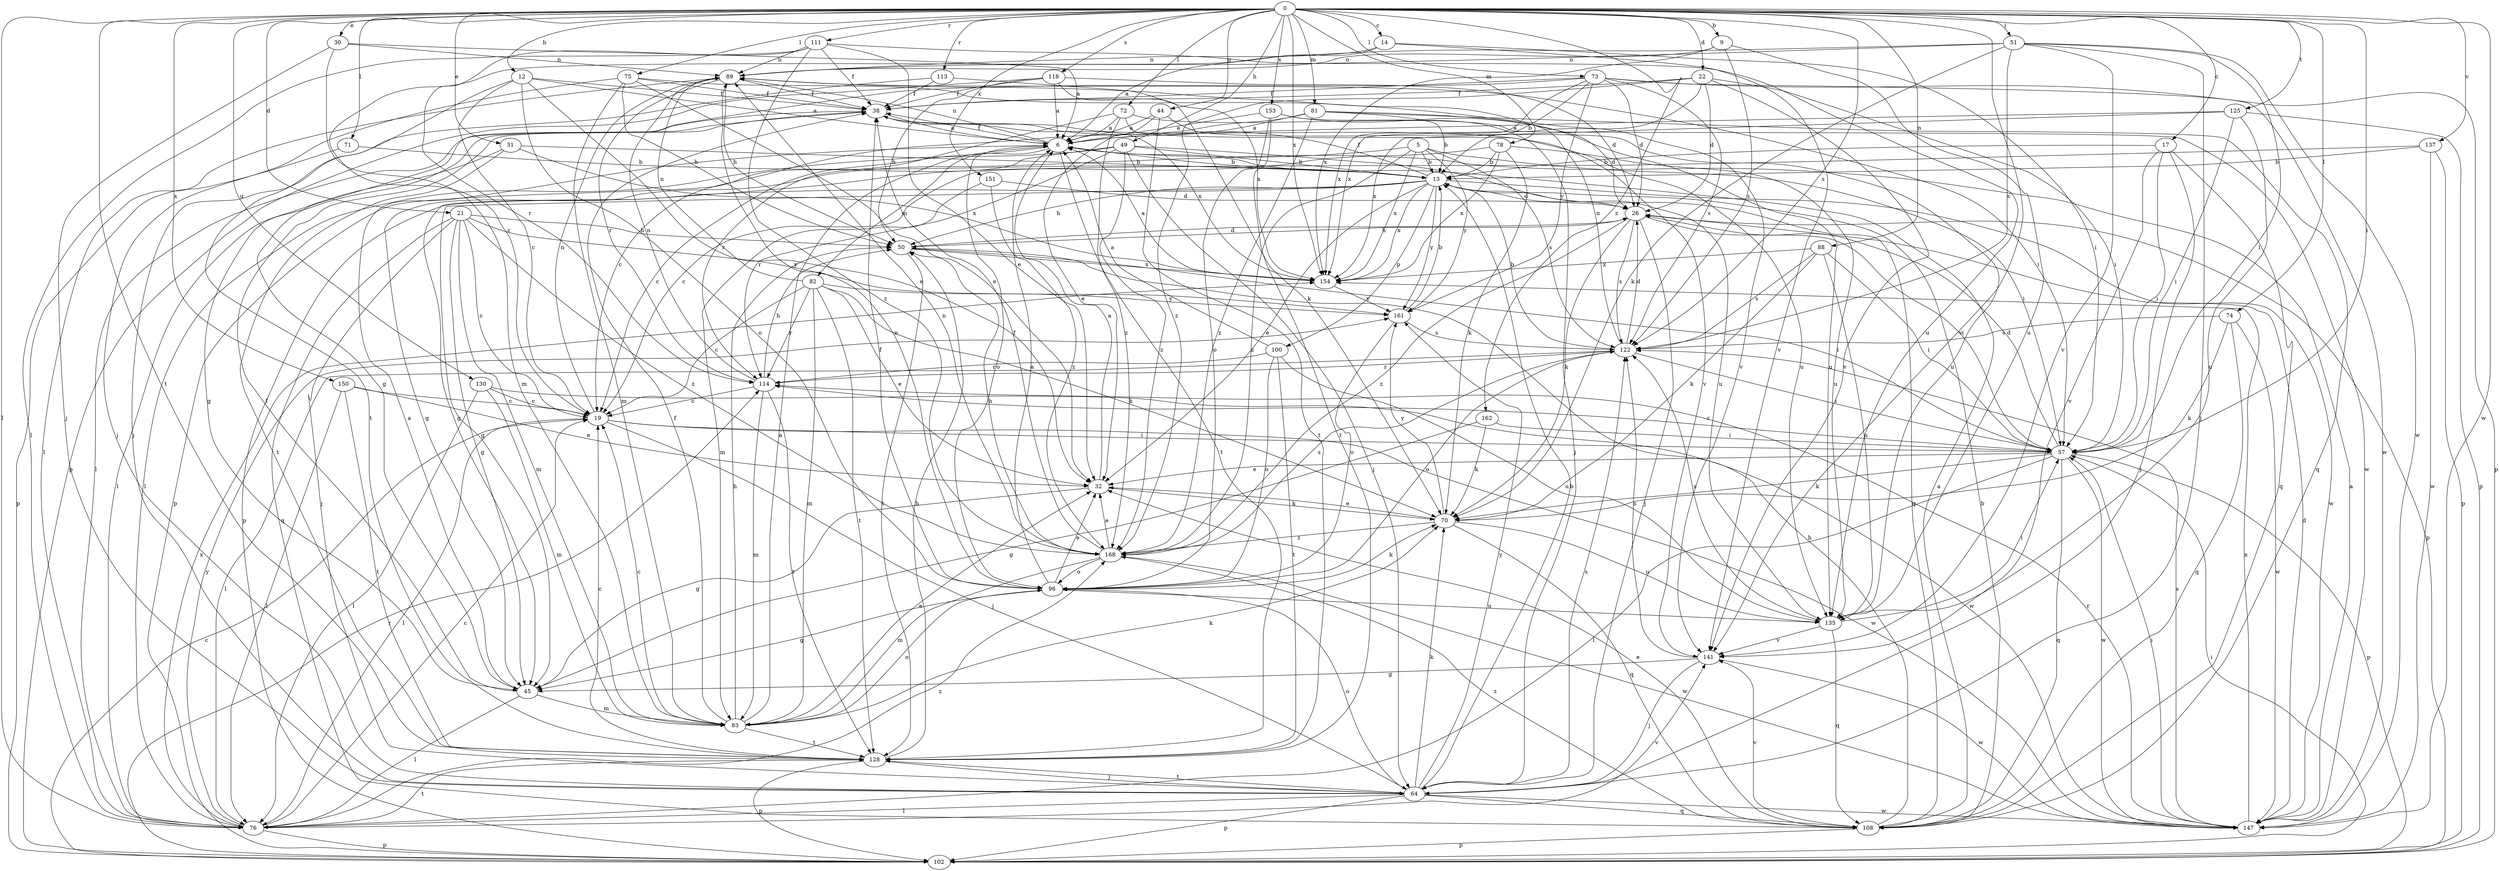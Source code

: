 strict digraph  {
0;
5;
6;
9;
12;
13;
14;
17;
19;
21;
22;
26;
30;
31;
32;
38;
44;
45;
49;
50;
51;
57;
64;
70;
71;
72;
73;
74;
75;
76;
78;
81;
82;
83;
88;
89;
96;
100;
102;
108;
111;
113;
114;
118;
122;
125;
128;
130;
135;
137;
141;
147;
150;
151;
153;
154;
161;
162;
168;
0 -> 9  [label=b];
0 -> 12  [label=b];
0 -> 14  [label=c];
0 -> 17  [label=c];
0 -> 21  [label=d];
0 -> 22  [label=d];
0 -> 30  [label=e];
0 -> 31  [label=e];
0 -> 44  [label=g];
0 -> 49  [label=h];
0 -> 51  [label=i];
0 -> 57  [label=i];
0 -> 71  [label=l];
0 -> 72  [label=l];
0 -> 73  [label=l];
0 -> 74  [label=l];
0 -> 75  [label=l];
0 -> 76  [label=l];
0 -> 78  [label=m];
0 -> 81  [label=m];
0 -> 88  [label=n];
0 -> 111  [label=r];
0 -> 113  [label=r];
0 -> 118  [label=s];
0 -> 122  [label=s];
0 -> 125  [label=t];
0 -> 128  [label=t];
0 -> 130  [label=u];
0 -> 137  [label=v];
0 -> 141  [label=v];
0 -> 147  [label=w];
0 -> 150  [label=x];
0 -> 151  [label=x];
0 -> 153  [label=x];
0 -> 154  [label=x];
0 -> 162  [label=z];
5 -> 13  [label=b];
5 -> 45  [label=g];
5 -> 57  [label=i];
5 -> 122  [label=s];
5 -> 154  [label=x];
5 -> 161  [label=y];
5 -> 168  [label=z];
6 -> 13  [label=b];
6 -> 19  [label=c];
6 -> 38  [label=f];
6 -> 82  [label=m];
6 -> 89  [label=n];
6 -> 96  [label=o];
6 -> 128  [label=t];
9 -> 89  [label=n];
9 -> 122  [label=s];
9 -> 135  [label=u];
9 -> 154  [label=x];
12 -> 6  [label=a];
12 -> 19  [label=c];
12 -> 32  [label=e];
12 -> 38  [label=f];
12 -> 96  [label=o];
12 -> 128  [label=t];
13 -> 26  [label=d];
13 -> 32  [label=e];
13 -> 38  [label=f];
13 -> 45  [label=g];
13 -> 50  [label=h];
13 -> 100  [label=p];
13 -> 102  [label=p];
13 -> 108  [label=q];
13 -> 147  [label=w];
13 -> 154  [label=x];
13 -> 161  [label=y];
14 -> 6  [label=a];
14 -> 57  [label=i];
14 -> 89  [label=n];
14 -> 141  [label=v];
17 -> 13  [label=b];
17 -> 57  [label=i];
17 -> 64  [label=j];
17 -> 108  [label=q];
17 -> 141  [label=v];
19 -> 57  [label=i];
19 -> 64  [label=j];
19 -> 76  [label=l];
19 -> 89  [label=n];
19 -> 147  [label=w];
21 -> 19  [label=c];
21 -> 45  [label=g];
21 -> 50  [label=h];
21 -> 64  [label=j];
21 -> 83  [label=m];
21 -> 108  [label=q];
21 -> 161  [label=y];
21 -> 168  [label=z];
22 -> 26  [label=d];
22 -> 38  [label=f];
22 -> 57  [label=i];
22 -> 141  [label=v];
22 -> 154  [label=x];
22 -> 168  [label=z];
26 -> 50  [label=h];
26 -> 57  [label=i];
26 -> 64  [label=j];
26 -> 70  [label=k];
26 -> 102  [label=p];
26 -> 122  [label=s];
26 -> 168  [label=z];
30 -> 6  [label=a];
30 -> 64  [label=j];
30 -> 83  [label=m];
30 -> 89  [label=n];
31 -> 13  [label=b];
31 -> 76  [label=l];
31 -> 128  [label=t];
31 -> 154  [label=x];
32 -> 6  [label=a];
32 -> 45  [label=g];
32 -> 70  [label=k];
38 -> 6  [label=a];
38 -> 45  [label=g];
38 -> 76  [label=l];
38 -> 135  [label=u];
38 -> 154  [label=x];
44 -> 6  [label=a];
44 -> 32  [label=e];
44 -> 128  [label=t];
44 -> 135  [label=u];
45 -> 6  [label=a];
45 -> 38  [label=f];
45 -> 76  [label=l];
45 -> 83  [label=m];
49 -> 13  [label=b];
49 -> 64  [label=j];
49 -> 76  [label=l];
49 -> 102  [label=p];
49 -> 114  [label=r];
49 -> 135  [label=u];
49 -> 168  [label=z];
50 -> 26  [label=d];
50 -> 57  [label=i];
50 -> 128  [label=t];
50 -> 154  [label=x];
51 -> 19  [label=c];
51 -> 57  [label=i];
51 -> 64  [label=j];
51 -> 70  [label=k];
51 -> 89  [label=n];
51 -> 122  [label=s];
51 -> 141  [label=v];
51 -> 147  [label=w];
57 -> 26  [label=d];
57 -> 32  [label=e];
57 -> 70  [label=k];
57 -> 76  [label=l];
57 -> 102  [label=p];
57 -> 108  [label=q];
57 -> 114  [label=r];
57 -> 147  [label=w];
64 -> 13  [label=b];
64 -> 70  [label=k];
64 -> 76  [label=l];
64 -> 96  [label=o];
64 -> 102  [label=p];
64 -> 108  [label=q];
64 -> 122  [label=s];
64 -> 128  [label=t];
64 -> 147  [label=w];
64 -> 161  [label=y];
70 -> 32  [label=e];
70 -> 108  [label=q];
70 -> 135  [label=u];
70 -> 161  [label=y];
70 -> 168  [label=z];
71 -> 13  [label=b];
71 -> 102  [label=p];
72 -> 6  [label=a];
72 -> 114  [label=r];
72 -> 141  [label=v];
72 -> 147  [label=w];
72 -> 168  [label=z];
73 -> 13  [label=b];
73 -> 26  [label=d];
73 -> 38  [label=f];
73 -> 45  [label=g];
73 -> 102  [label=p];
73 -> 122  [label=s];
73 -> 147  [label=w];
73 -> 154  [label=x];
73 -> 161  [label=y];
74 -> 70  [label=k];
74 -> 108  [label=q];
74 -> 122  [label=s];
74 -> 147  [label=w];
75 -> 32  [label=e];
75 -> 38  [label=f];
75 -> 50  [label=h];
75 -> 64  [label=j];
75 -> 83  [label=m];
75 -> 141  [label=v];
76 -> 19  [label=c];
76 -> 102  [label=p];
76 -> 128  [label=t];
76 -> 141  [label=v];
76 -> 154  [label=x];
76 -> 161  [label=y];
76 -> 168  [label=z];
78 -> 13  [label=b];
78 -> 45  [label=g];
78 -> 70  [label=k];
78 -> 135  [label=u];
78 -> 154  [label=x];
81 -> 6  [label=a];
81 -> 13  [label=b];
81 -> 19  [label=c];
81 -> 26  [label=d];
81 -> 108  [label=q];
81 -> 168  [label=z];
82 -> 19  [label=c];
82 -> 32  [label=e];
82 -> 70  [label=k];
82 -> 83  [label=m];
82 -> 89  [label=n];
82 -> 114  [label=r];
82 -> 128  [label=t];
82 -> 161  [label=y];
83 -> 6  [label=a];
83 -> 19  [label=c];
83 -> 32  [label=e];
83 -> 38  [label=f];
83 -> 50  [label=h];
83 -> 70  [label=k];
83 -> 96  [label=o];
83 -> 128  [label=t];
88 -> 57  [label=i];
88 -> 70  [label=k];
88 -> 122  [label=s];
88 -> 135  [label=u];
88 -> 154  [label=x];
89 -> 38  [label=f];
89 -> 50  [label=h];
89 -> 57  [label=i];
89 -> 76  [label=l];
89 -> 114  [label=r];
96 -> 6  [label=a];
96 -> 32  [label=e];
96 -> 38  [label=f];
96 -> 45  [label=g];
96 -> 70  [label=k];
96 -> 89  [label=n];
96 -> 135  [label=u];
100 -> 6  [label=a];
100 -> 96  [label=o];
100 -> 114  [label=r];
100 -> 128  [label=t];
100 -> 135  [label=u];
102 -> 19  [label=c];
102 -> 57  [label=i];
102 -> 114  [label=r];
108 -> 6  [label=a];
108 -> 13  [label=b];
108 -> 32  [label=e];
108 -> 50  [label=h];
108 -> 102  [label=p];
108 -> 141  [label=v];
108 -> 168  [label=z];
111 -> 32  [label=e];
111 -> 38  [label=f];
111 -> 76  [label=l];
111 -> 89  [label=n];
111 -> 114  [label=r];
111 -> 135  [label=u];
111 -> 168  [label=z];
113 -> 38  [label=f];
113 -> 64  [label=j];
113 -> 154  [label=x];
114 -> 19  [label=c];
114 -> 50  [label=h];
114 -> 83  [label=m];
114 -> 89  [label=n];
114 -> 128  [label=t];
118 -> 6  [label=a];
118 -> 26  [label=d];
118 -> 38  [label=f];
118 -> 50  [label=h];
118 -> 70  [label=k];
118 -> 102  [label=p];
122 -> 13  [label=b];
122 -> 26  [label=d];
122 -> 57  [label=i];
122 -> 76  [label=l];
122 -> 89  [label=n];
122 -> 96  [label=o];
122 -> 114  [label=r];
125 -> 6  [label=a];
125 -> 57  [label=i];
125 -> 102  [label=p];
125 -> 135  [label=u];
125 -> 154  [label=x];
128 -> 19  [label=c];
128 -> 50  [label=h];
128 -> 64  [label=j];
128 -> 102  [label=p];
130 -> 19  [label=c];
130 -> 76  [label=l];
130 -> 83  [label=m];
130 -> 147  [label=w];
135 -> 57  [label=i];
135 -> 108  [label=q];
135 -> 122  [label=s];
135 -> 141  [label=v];
137 -> 13  [label=b];
137 -> 19  [label=c];
137 -> 102  [label=p];
137 -> 147  [label=w];
141 -> 45  [label=g];
141 -> 64  [label=j];
141 -> 122  [label=s];
141 -> 147  [label=w];
147 -> 6  [label=a];
147 -> 26  [label=d];
147 -> 57  [label=i];
147 -> 114  [label=r];
147 -> 122  [label=s];
147 -> 154  [label=x];
150 -> 19  [label=c];
150 -> 32  [label=e];
150 -> 76  [label=l];
150 -> 128  [label=t];
151 -> 26  [label=d];
151 -> 83  [label=m];
151 -> 168  [label=z];
153 -> 6  [label=a];
153 -> 64  [label=j];
153 -> 96  [label=o];
153 -> 128  [label=t];
153 -> 135  [label=u];
154 -> 6  [label=a];
154 -> 161  [label=y];
161 -> 13  [label=b];
161 -> 96  [label=o];
161 -> 122  [label=s];
162 -> 45  [label=g];
162 -> 57  [label=i];
162 -> 70  [label=k];
168 -> 32  [label=e];
168 -> 38  [label=f];
168 -> 50  [label=h];
168 -> 83  [label=m];
168 -> 89  [label=n];
168 -> 96  [label=o];
168 -> 122  [label=s];
168 -> 147  [label=w];
}
